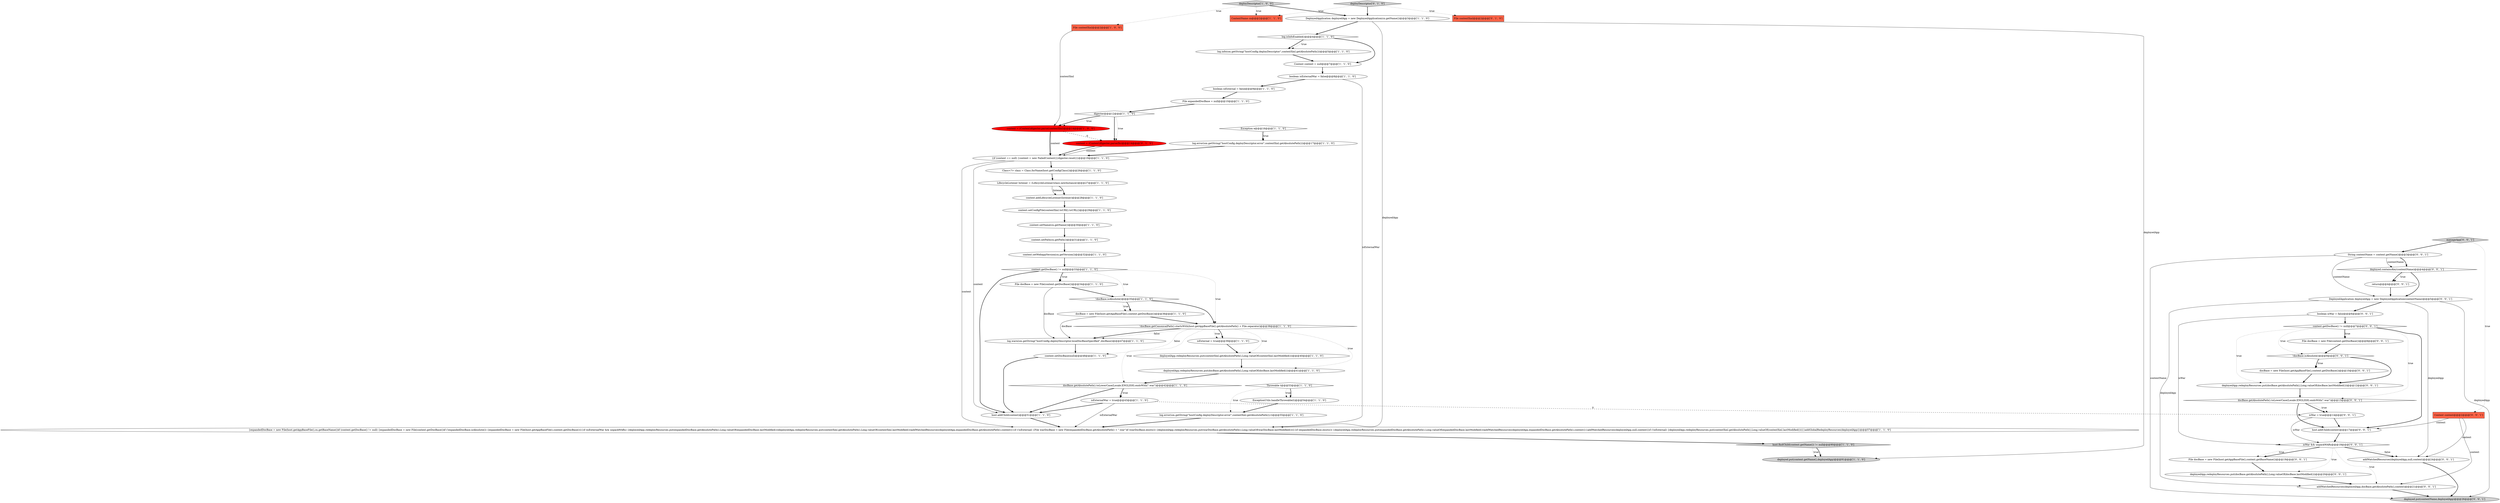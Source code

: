 digraph {
28 [style = filled, label = "host.addChild(context)@@@51@@@['1', '1', '0']", fillcolor = white, shape = ellipse image = "AAA0AAABBB1BBB"];
44 [style = filled, label = "context.getDocBase() != null@@@7@@@['0', '0', '1']", fillcolor = white, shape = diamond image = "AAA0AAABBB3BBB"];
39 [style = filled, label = "context.setDocBase(null)@@@48@@@['1', '1', '0']", fillcolor = white, shape = ellipse image = "AAA0AAABBB1BBB"];
6 [style = filled, label = "deployedApp.redeployResources.put(docBase.getAbsolutePath(),Long.valueOf(docBase.lastModified()))@@@41@@@['1', '1', '0']", fillcolor = white, shape = ellipse image = "AAA0AAABBB1BBB"];
32 [style = filled, label = "{expandedDocBase = new File(host.getAppBaseFile(),cn.getBaseName())if (context.getDocBase() != null) {expandedDocBase = new File(context.getDocBase())if (!expandedDocBase.isAbsolute()) {expandedDocBase = new File(host.getAppBaseFile(),context.getDocBase())}}if (isExternalWar && unpackWARs) {deployedApp.redeployResources.put(expandedDocBase.getAbsolutePath(),Long.valueOf(expandedDocBase.lastModified()))deployedApp.redeployResources.put(contextXml.getAbsolutePath(),Long.valueOf(contextXml.lastModified()))addWatchedResources(deployedApp,expandedDocBase.getAbsolutePath(),context)}{if (!isExternal) {File warDocBase = new File(expandedDocBase.getAbsolutePath() + \".war\")if (warDocBase.exists()) {deployedApp.redeployResources.put(warDocBase.getAbsolutePath(),Long.valueOf(warDocBase.lastModified()))}}if (expandedDocBase.exists()) {deployedApp.redeployResources.put(expandedDocBase.getAbsolutePath(),Long.valueOf(expandedDocBase.lastModified()))addWatchedResources(deployedApp,expandedDocBase.getAbsolutePath(),context)}{addWatchedResources(deployedApp,null,context)}if (!isExternal) {deployedApp.redeployResources.put(contextXml.getAbsolutePath(),Long.valueOf(contextXml.lastModified()))}}addGlobalRedeployResources(deployedApp)}@@@57@@@['1', '1', '0']", fillcolor = white, shape = ellipse image = "AAA0AAABBB1BBB"];
48 [style = filled, label = "File docBase = new File(context.getDocBase())@@@8@@@['0', '0', '1']", fillcolor = white, shape = ellipse image = "AAA0AAABBB3BBB"];
14 [style = filled, label = "context.setName(cn.getName())@@@30@@@['1', '1', '0']", fillcolor = white, shape = ellipse image = "AAA0AAABBB1BBB"];
27 [style = filled, label = "log.error(sm.getString(\"hostConfig.deployDescriptor.error\",contextXml.getAbsolutePath()))@@@17@@@['1', '1', '0']", fillcolor = white, shape = ellipse image = "AAA0AAABBB1BBB"];
40 [style = filled, label = "!docBase.getCanonicalPath().startsWith(host.getAppBaseFile().getAbsolutePath() + File.separator)@@@38@@@['1', '1', '0']", fillcolor = white, shape = diamond image = "AAA0AAABBB1BBB"];
63 [style = filled, label = "addWatchedResources(deployedApp,docBase.getAbsolutePath(),context)@@@21@@@['0', '0', '1']", fillcolor = white, shape = ellipse image = "AAA0AAABBB3BBB"];
11 [style = filled, label = "log.error(sm.getString(\"hostConfig.deployDescriptor.error\",contextXml.getAbsolutePath()),t)@@@55@@@['1', '1', '0']", fillcolor = white, shape = ellipse image = "AAA0AAABBB1BBB"];
7 [style = filled, label = "context.addLifecycleListener(listener)@@@28@@@['1', '1', '0']", fillcolor = white, shape = ellipse image = "AAA0AAABBB1BBB"];
13 [style = filled, label = "{if (context == null) {context = new FailedContext()}digester.reset()}@@@19@@@['1', '1', '0']", fillcolor = white, shape = ellipse image = "AAA0AAABBB1BBB"];
18 [style = filled, label = "Throwable t@@@53@@@['1', '1', '0']", fillcolor = white, shape = diamond image = "AAA0AAABBB1BBB"];
54 [style = filled, label = "isWar && unpackWARs@@@18@@@['0', '0', '1']", fillcolor = white, shape = diamond image = "AAA0AAABBB3BBB"];
60 [style = filled, label = "File docBase = new File(host.getAppBaseFile(),context.getBaseName())@@@19@@@['0', '0', '1']", fillcolor = white, shape = ellipse image = "AAA0AAABBB3BBB"];
31 [style = filled, label = "Context context = null@@@7@@@['1', '1', '0']", fillcolor = white, shape = ellipse image = "AAA0AAABBB1BBB"];
61 [style = filled, label = "manageApp['0', '0', '1']", fillcolor = lightgray, shape = diamond image = "AAA0AAABBB3BBB"];
9 [style = filled, label = "digester@@@12@@@['1', '1', '0']", fillcolor = white, shape = diamond image = "AAA0AAABBB1BBB"];
55 [style = filled, label = "String contextName = context.getName()@@@3@@@['0', '0', '1']", fillcolor = white, shape = ellipse image = "AAA0AAABBB3BBB"];
3 [style = filled, label = "docBase.getAbsolutePath().toLowerCase(Locale.ENGLISH).endsWith(\".war\")@@@42@@@['1', '1', '0']", fillcolor = white, shape = diamond image = "AAA0AAABBB1BBB"];
20 [style = filled, label = "Class<?> clazz = Class.forName(host.getConfigClass())@@@26@@@['1', '1', '0']", fillcolor = white, shape = ellipse image = "AAA0AAABBB1BBB"];
37 [style = filled, label = "LifecycleListener listener = (LifecycleListener)clazz.newInstance()@@@27@@@['1', '1', '0']", fillcolor = white, shape = ellipse image = "AAA0AAABBB1BBB"];
17 [style = filled, label = "DeployedApplication deployedApp = new DeployedApplication(cn.getName())@@@3@@@['1', '1', '0']", fillcolor = white, shape = ellipse image = "AAA0AAABBB1BBB"];
24 [style = filled, label = "context.setPath(cn.getPath())@@@31@@@['1', '1', '0']", fillcolor = white, shape = ellipse image = "AAA0AAABBB1BBB"];
51 [style = filled, label = "isWar = true@@@14@@@['0', '0', '1']", fillcolor = white, shape = ellipse image = "AAA0AAABBB3BBB"];
56 [style = filled, label = "!docBase.isAbsolute()@@@9@@@['0', '0', '1']", fillcolor = white, shape = diamond image = "AAA0AAABBB3BBB"];
22 [style = filled, label = "deployedApp.redeployResources.put(contextXml.getAbsolutePath(),Long.valueOf(contextXml.lastModified()))@@@40@@@['1', '1', '0']", fillcolor = white, shape = ellipse image = "AAA0AAABBB1BBB"];
15 [style = filled, label = "boolean isExternalWar = false@@@8@@@['1', '1', '0']", fillcolor = white, shape = ellipse image = "AAA0AAABBB1BBB"];
41 [style = filled, label = "File contextXml@@@2@@@['0', '1', '0']", fillcolor = tomato, shape = box image = "AAA0AAABBB2BBB"];
49 [style = filled, label = "addWatchedResources(deployedApp,null,context)@@@24@@@['0', '0', '1']", fillcolor = white, shape = ellipse image = "AAA0AAABBB3BBB"];
8 [style = filled, label = "Exception e@@@16@@@['1', '1', '0']", fillcolor = white, shape = diamond image = "AAA0AAABBB1BBB"];
46 [style = filled, label = "Context context@@@2@@@['0', '0', '1']", fillcolor = tomato, shape = box image = "AAA0AAABBB3BBB"];
4 [style = filled, label = "log.isInfoEnabled()@@@4@@@['1', '1', '0']", fillcolor = white, shape = diamond image = "AAA0AAABBB1BBB"];
23 [style = filled, label = "boolean isExternal = false@@@9@@@['1', '1', '0']", fillcolor = white, shape = ellipse image = "AAA0AAABBB1BBB"];
25 [style = filled, label = "!docBase.isAbsolute()@@@35@@@['1', '1', '0']", fillcolor = white, shape = diamond image = "AAA0AAABBB1BBB"];
38 [style = filled, label = "docBase = new File(host.getAppBaseFile(),context.getDocBase())@@@36@@@['1', '1', '0']", fillcolor = white, shape = ellipse image = "AAA0AAABBB1BBB"];
33 [style = filled, label = "deployed.put(context.getName(),deployedApp)@@@91@@@['1', '1', '0']", fillcolor = lightgray, shape = ellipse image = "AAA0AAABBB1BBB"];
53 [style = filled, label = "boolean isWar = false@@@6@@@['0', '0', '1']", fillcolor = white, shape = ellipse image = "AAA0AAABBB3BBB"];
12 [style = filled, label = "host.findChild(context.getName()) != null@@@90@@@['1', '1', '0']", fillcolor = lightgray, shape = diamond image = "AAA0AAABBB1BBB"];
30 [style = filled, label = "isExternalWar = true@@@43@@@['1', '1', '0']", fillcolor = white, shape = ellipse image = "AAA0AAABBB1BBB"];
43 [style = filled, label = "context = (Context)digester.parse(fis)@@@14@@@['0', '1', '0']", fillcolor = red, shape = ellipse image = "AAA1AAABBB2BBB"];
58 [style = filled, label = "return@@@4@@@['0', '0', '1']", fillcolor = white, shape = ellipse image = "AAA0AAABBB3BBB"];
10 [style = filled, label = "File docBase = new File(context.getDocBase())@@@34@@@['1', '1', '0']", fillcolor = white, shape = ellipse image = "AAA0AAABBB1BBB"];
45 [style = filled, label = "deployedApp.redeployResources.put(docBase.getAbsolutePath(),Long.valueOf(docBase.lastModified()))@@@20@@@['0', '0', '1']", fillcolor = white, shape = ellipse image = "AAA0AAABBB3BBB"];
5 [style = filled, label = "ContextName cn@@@2@@@['1', '1', '0']", fillcolor = tomato, shape = box image = "AAA0AAABBB1BBB"];
42 [style = filled, label = "deployDescriptor['0', '1', '0']", fillcolor = lightgray, shape = diamond image = "AAA0AAABBB2BBB"];
29 [style = filled, label = "context.getDocBase() != null@@@33@@@['1', '1', '0']", fillcolor = white, shape = diamond image = "AAA0AAABBB1BBB"];
62 [style = filled, label = "docBase.getAbsolutePath().toLowerCase(Locale.ENGLISH).endsWith(\".war\")@@@13@@@['0', '0', '1']", fillcolor = white, shape = diamond image = "AAA0AAABBB3BBB"];
34 [style = filled, label = "context = (Context)digester.parse(contextXml)@@@14@@@['1', '0', '0']", fillcolor = red, shape = ellipse image = "AAA1AAABBB1BBB"];
2 [style = filled, label = "log.info(sm.getString(\"hostConfig.deployDescriptor\",contextXml.getAbsolutePath()))@@@5@@@['1', '1', '0']", fillcolor = white, shape = ellipse image = "AAA0AAABBB1BBB"];
50 [style = filled, label = "deployedApp.redeployResources.put(docBase.getAbsolutePath(),Long.valueOf(docBase.lastModified()))@@@12@@@['0', '0', '1']", fillcolor = white, shape = ellipse image = "AAA0AAABBB3BBB"];
57 [style = filled, label = "deployed.put(contextName,deployedApp)@@@26@@@['0', '0', '1']", fillcolor = lightgray, shape = ellipse image = "AAA0AAABBB3BBB"];
1 [style = filled, label = "File expandedDocBase = null@@@10@@@['1', '1', '0']", fillcolor = white, shape = ellipse image = "AAA0AAABBB1BBB"];
35 [style = filled, label = "log.warn(sm.getString(\"hostConfig.deployDescriptor.localDocBaseSpecified\",docBase))@@@47@@@['1', '1', '0']", fillcolor = white, shape = ellipse image = "AAA0AAABBB1BBB"];
52 [style = filled, label = "host.addChild(context)@@@17@@@['0', '0', '1']", fillcolor = white, shape = ellipse image = "AAA0AAABBB3BBB"];
21 [style = filled, label = "ExceptionUtils.handleThrowable(t)@@@54@@@['1', '1', '0']", fillcolor = white, shape = ellipse image = "AAA0AAABBB1BBB"];
36 [style = filled, label = "context.setWebappVersion(cn.getVersion())@@@32@@@['1', '1', '0']", fillcolor = white, shape = ellipse image = "AAA0AAABBB1BBB"];
59 [style = filled, label = "DeployedApplication deployedApp = new DeployedApplication(contextName)@@@5@@@['0', '0', '1']", fillcolor = white, shape = ellipse image = "AAA0AAABBB3BBB"];
64 [style = filled, label = "docBase = new File(host.getAppBaseFile(),context.getDocBase())@@@10@@@['0', '0', '1']", fillcolor = white, shape = ellipse image = "AAA0AAABBB3BBB"];
26 [style = filled, label = "isExternal = true@@@39@@@['1', '1', '0']", fillcolor = white, shape = ellipse image = "AAA0AAABBB1BBB"];
19 [style = filled, label = "deployDescriptor['1', '0', '0']", fillcolor = lightgray, shape = diamond image = "AAA0AAABBB1BBB"];
16 [style = filled, label = "context.setConfigFile(contextXml.toURI().toURL())@@@29@@@['1', '1', '0']", fillcolor = white, shape = ellipse image = "AAA0AAABBB1BBB"];
47 [style = filled, label = "deployed.containsKey(contextName)@@@4@@@['0', '0', '1']", fillcolor = white, shape = diamond image = "AAA0AAABBB3BBB"];
0 [style = filled, label = "File contextXml@@@2@@@['1', '0', '0']", fillcolor = tomato, shape = box image = "AAA0AAABBB1BBB"];
27->13 [style = bold, label=""];
14->24 [style = bold, label=""];
6->3 [style = bold, label=""];
55->59 [style = solid, label="contextName"];
56->64 [style = bold, label=""];
55->47 [style = bold, label=""];
61->46 [style = dotted, label="true"];
32->12 [style = bold, label=""];
36->29 [style = bold, label=""];
40->35 [style = dotted, label="false"];
46->63 [style = solid, label="context"];
37->7 [style = solid, label="listener"];
53->44 [style = bold, label=""];
9->43 [style = bold, label=""];
26->22 [style = bold, label=""];
43->13 [style = solid, label="context"];
13->28 [style = solid, label="context"];
17->32 [style = solid, label="deployedApp"];
55->47 [style = solid, label="contextName"];
30->28 [style = bold, label=""];
40->39 [style = dotted, label="false"];
50->62 [style = bold, label=""];
7->16 [style = bold, label=""];
20->37 [style = bold, label=""];
40->26 [style = bold, label=""];
16->14 [style = bold, label=""];
58->59 [style = bold, label=""];
30->51 [style = dashed, label="0"];
8->27 [style = bold, label=""];
3->30 [style = bold, label=""];
34->43 [style = dashed, label="0"];
12->33 [style = dotted, label="true"];
25->40 [style = bold, label=""];
10->35 [style = solid, label="docBase"];
54->45 [style = dotted, label="true"];
2->31 [style = bold, label=""];
44->48 [style = dotted, label="true"];
15->32 [style = solid, label="isExternalWar"];
54->49 [style = bold, label=""];
45->63 [style = bold, label=""];
44->56 [style = dotted, label="true"];
54->60 [style = bold, label=""];
40->26 [style = dotted, label="true"];
44->62 [style = dotted, label="true"];
40->6 [style = dotted, label="true"];
3->30 [style = dotted, label="true"];
4->2 [style = bold, label=""];
47->58 [style = dotted, label="true"];
25->38 [style = dotted, label="true"];
0->34 [style = solid, label="contextXml"];
47->58 [style = bold, label=""];
43->13 [style = bold, label=""];
40->22 [style = dotted, label="true"];
61->55 [style = bold, label=""];
18->11 [style = dotted, label="true"];
44->50 [style = dotted, label="true"];
21->11 [style = bold, label=""];
10->25 [style = bold, label=""];
56->64 [style = dotted, label="true"];
40->3 [style = dotted, label="true"];
30->32 [style = solid, label="isExternalWar"];
19->0 [style = dotted, label="true"];
54->60 [style = dotted, label="true"];
56->50 [style = bold, label=""];
29->40 [style = dotted, label="true"];
54->63 [style = dotted, label="true"];
12->33 [style = bold, label=""];
9->43 [style = dotted, label="true"];
17->33 [style = solid, label="deployedApp"];
4->2 [style = dotted, label="true"];
52->54 [style = bold, label=""];
22->6 [style = bold, label=""];
25->38 [style = bold, label=""];
29->10 [style = dotted, label="true"];
59->63 [style = solid, label="deployedApp"];
40->35 [style = bold, label=""];
62->51 [style = bold, label=""];
46->49 [style = solid, label="context"];
59->57 [style = solid, label="deployedApp"];
55->57 [style = solid, label="contextName"];
35->39 [style = bold, label=""];
18->21 [style = dotted, label="true"];
34->13 [style = solid, label="context"];
63->57 [style = bold, label=""];
54->49 [style = dotted, label="false"];
11->32 [style = bold, label=""];
19->17 [style = bold, label=""];
51->52 [style = bold, label=""];
47->59 [style = bold, label=""];
37->7 [style = bold, label=""];
1->9 [style = bold, label=""];
59->53 [style = bold, label=""];
28->32 [style = bold, label=""];
42->41 [style = dotted, label="true"];
4->31 [style = bold, label=""];
3->28 [style = bold, label=""];
42->5 [style = dotted, label="true"];
38->35 [style = solid, label="docBase"];
19->5 [style = dotted, label="true"];
29->10 [style = bold, label=""];
51->54 [style = solid, label="isWar"];
18->21 [style = bold, label=""];
38->40 [style = bold, label=""];
17->4 [style = bold, label=""];
29->25 [style = dotted, label="true"];
15->23 [style = bold, label=""];
48->56 [style = bold, label=""];
62->52 [style = bold, label=""];
42->17 [style = bold, label=""];
34->13 [style = bold, label=""];
31->15 [style = bold, label=""];
39->28 [style = bold, label=""];
60->45 [style = bold, label=""];
29->28 [style = bold, label=""];
59->49 [style = solid, label="deployedApp"];
62->51 [style = dotted, label="true"];
24->36 [style = bold, label=""];
46->52 [style = solid, label="context"];
9->34 [style = dotted, label="true"];
44->48 [style = bold, label=""];
44->52 [style = bold, label=""];
23->1 [style = bold, label=""];
13->32 [style = solid, label="context"];
53->54 [style = solid, label="isWar"];
64->50 [style = bold, label=""];
49->57 [style = bold, label=""];
8->27 [style = dotted, label="true"];
13->20 [style = bold, label=""];
9->34 [style = bold, label=""];
}
